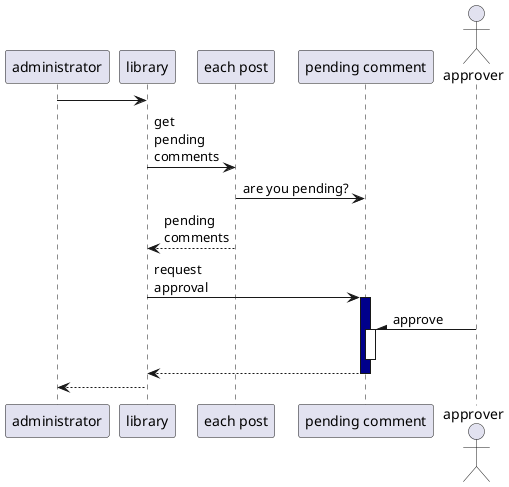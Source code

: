 @startuml sequenceDiagram

participant administrator
participant library
participant "each post" as eachPost
participant "pending comment" as pendingComment
actor approver

administrator->library
library->eachPost : get \npending \ncomments
eachPost->pendingComment : are you pending?
eachPost-->library : pending \ncomments

library->pendingComment : request \napproval
activate pendingComment #DarkBlue
approver-\pendingComment : approve
activate pendingComment
deactivate pendingComment

library<--pendingComment
deactivate pendingComment

library-->administrator

@enduml